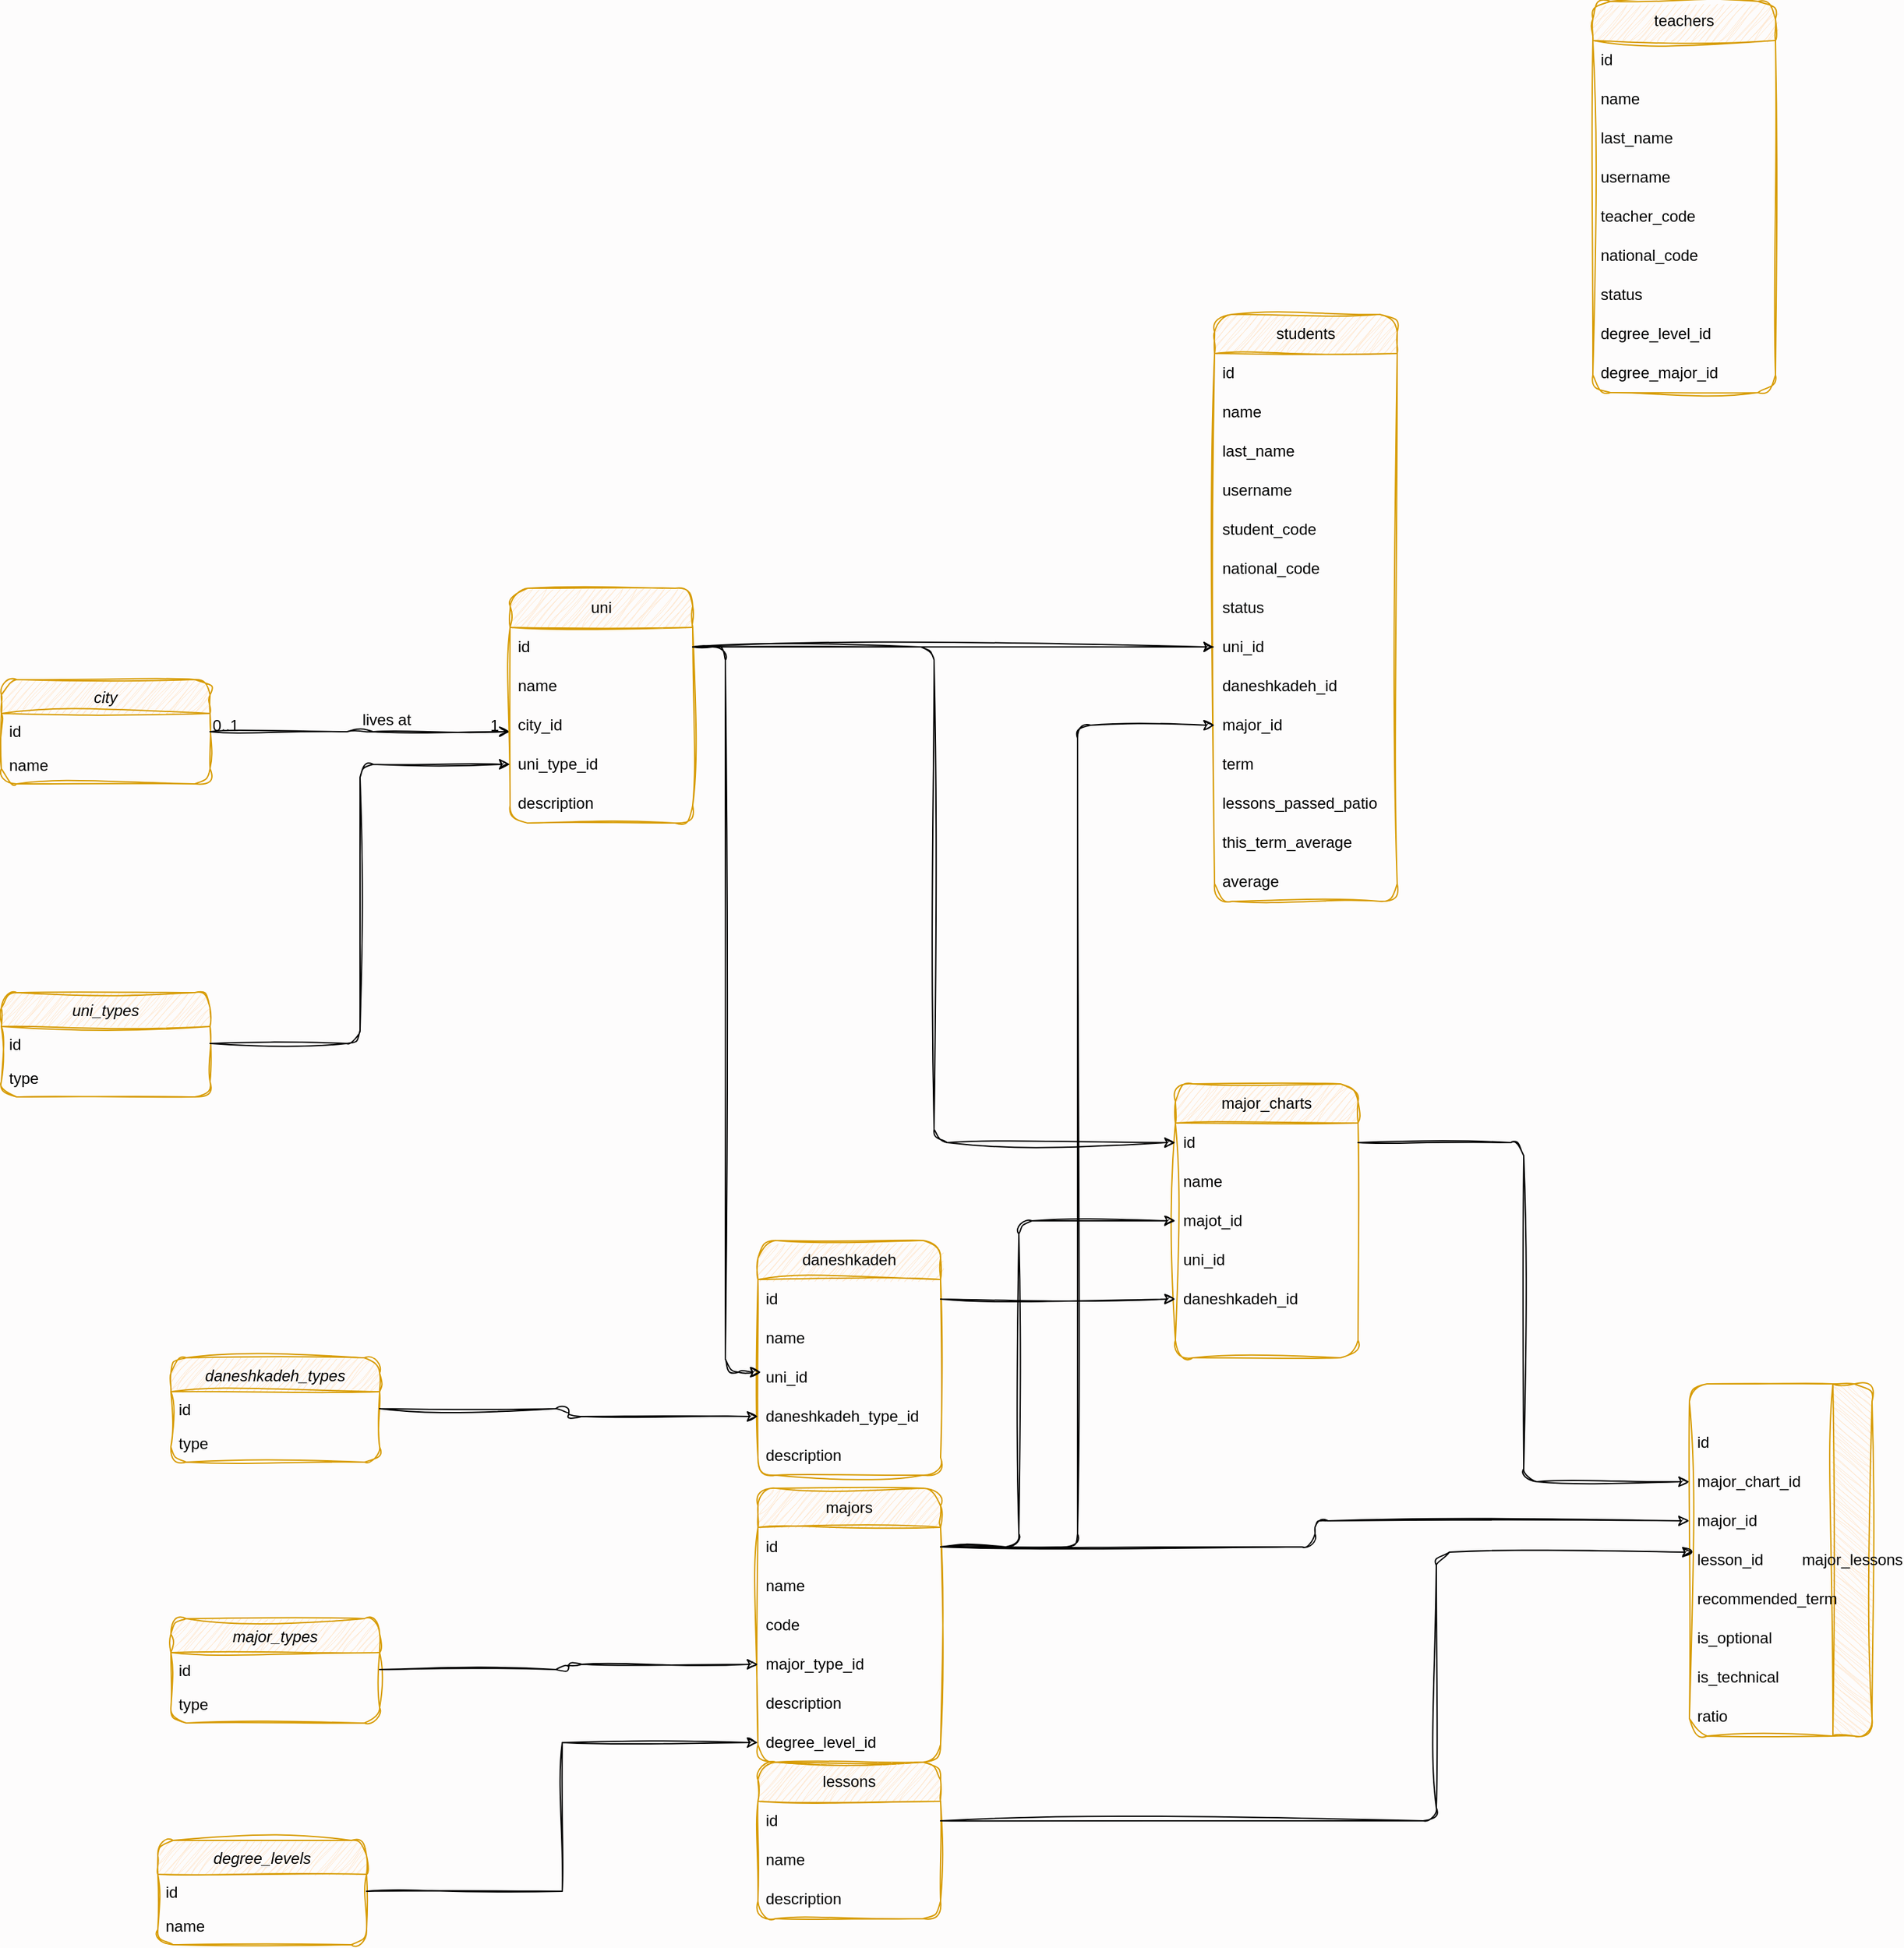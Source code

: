 <mxfile>
    <diagram id="Mut-YXdwHydvtYIlFB-s" name="Page-1">
        <mxGraphModel dx="401" dy="1394" grid="1" gridSize="10" guides="1" tooltips="1" connect="1" arrows="1" fold="1" page="1" pageScale="1" pageWidth="850" pageHeight="1100" background="light-dark(#fdfcfc, #121212)" math="0" shadow="0">
            <root>
                <mxCell id="0"/>
                <mxCell id="1" parent="0"/>
                <mxCell id="2" value="city" style="swimlane;fontStyle=2;align=center;verticalAlign=top;childLayout=stackLayout;horizontal=1;startSize=26;horizontalStack=0;resizeParent=1;resizeLast=0;collapsible=1;marginBottom=0;rounded=1;shadow=0;strokeWidth=1;labelBackgroundColor=none;sketch=1;curveFitting=1;jiggle=2;fillColor=#ffe6cc;strokeColor=#d79b00;" vertex="1" parent="1">
                    <mxGeometry x="220" y="110" width="160" height="80" as="geometry">
                        <mxRectangle x="230" y="140" width="160" height="26" as="alternateBounds"/>
                    </mxGeometry>
                </mxCell>
                <mxCell id="3" value="id" style="text;align=left;verticalAlign=top;spacingLeft=4;spacingRight=4;overflow=hidden;rotatable=0;points=[[0,0.5],[1,0.5]];portConstraint=eastwest;labelBackgroundColor=none;sketch=1;curveFitting=1;jiggle=2;rounded=1;" vertex="1" parent="2">
                    <mxGeometry y="26" width="160" height="26" as="geometry"/>
                </mxCell>
                <mxCell id="4" value="name&#xa;" style="text;align=left;verticalAlign=top;spacingLeft=4;spacingRight=4;overflow=hidden;rotatable=0;points=[[0,0.5],[1,0.5]];portConstraint=eastwest;rounded=1;shadow=0;html=0;labelBackgroundColor=none;sketch=1;curveFitting=1;jiggle=2;" vertex="1" parent="2">
                    <mxGeometry y="52" width="160" height="26" as="geometry"/>
                </mxCell>
                <mxCell id="5" value="" style="endArrow=open;shadow=0;strokeWidth=1;rounded=1;curved=0;endFill=1;edgeStyle=elbowEdgeStyle;elbow=vertical;labelBackgroundColor=none;fontColor=default;sketch=1;curveFitting=1;jiggle=2;" edge="1" parent="1" source="2" target="12">
                    <mxGeometry x="0.5" y="41" relative="1" as="geometry">
                        <mxPoint x="380" y="192" as="sourcePoint"/>
                        <mxPoint x="508" y="154.588" as="targetPoint"/>
                        <mxPoint x="-40" y="32" as="offset"/>
                    </mxGeometry>
                </mxCell>
                <mxCell id="6" value="0..1" style="resizable=0;align=left;verticalAlign=bottom;labelBackgroundColor=none;fontSize=12;sketch=1;curveFitting=1;jiggle=2;rounded=1;" connectable="0" vertex="1" parent="5">
                    <mxGeometry x="-1" relative="1" as="geometry">
                        <mxPoint y="4" as="offset"/>
                    </mxGeometry>
                </mxCell>
                <mxCell id="7" value="1" style="resizable=0;align=right;verticalAlign=bottom;labelBackgroundColor=none;fontSize=12;sketch=1;curveFitting=1;jiggle=2;rounded=1;" connectable="0" vertex="1" parent="5">
                    <mxGeometry x="1" relative="1" as="geometry">
                        <mxPoint x="-7" y="4" as="offset"/>
                    </mxGeometry>
                </mxCell>
                <mxCell id="8" value="lives at" style="text;html=1;resizable=0;points=[];;align=center;verticalAlign=middle;labelBackgroundColor=none;rounded=1;shadow=0;strokeWidth=1;fontSize=12;sketch=1;curveFitting=1;jiggle=2;" vertex="1" connectable="0" parent="5">
                    <mxGeometry x="0.5" y="49" relative="1" as="geometry">
                        <mxPoint x="-38" y="40" as="offset"/>
                    </mxGeometry>
                </mxCell>
                <mxCell id="9" value="daneshkadeh_types" style="swimlane;fontStyle=2;align=center;verticalAlign=top;childLayout=stackLayout;horizontal=1;startSize=26;horizontalStack=0;resizeParent=1;resizeLast=0;collapsible=1;marginBottom=0;rounded=1;shadow=0;strokeWidth=1;labelBackgroundColor=none;sketch=1;curveFitting=1;jiggle=2;fillColor=#ffe6cc;strokeColor=#d79b00;" vertex="1" parent="1">
                    <mxGeometry x="350" y="630" width="160" height="80" as="geometry">
                        <mxRectangle x="230" y="140" width="160" height="26" as="alternateBounds"/>
                    </mxGeometry>
                </mxCell>
                <mxCell id="10" value="id" style="text;align=left;verticalAlign=top;spacingLeft=4;spacingRight=4;overflow=hidden;rotatable=0;points=[[0,0.5],[1,0.5]];portConstraint=eastwest;labelBackgroundColor=none;sketch=1;curveFitting=1;jiggle=2;rounded=1;" vertex="1" parent="9">
                    <mxGeometry y="26" width="160" height="26" as="geometry"/>
                </mxCell>
                <mxCell id="11" value="type" style="text;align=left;verticalAlign=top;spacingLeft=4;spacingRight=4;overflow=hidden;rotatable=0;points=[[0,0.5],[1,0.5]];portConstraint=eastwest;rounded=1;shadow=0;html=0;labelBackgroundColor=none;sketch=1;curveFitting=1;jiggle=2;" vertex="1" parent="9">
                    <mxGeometry y="52" width="160" height="26" as="geometry"/>
                </mxCell>
                <mxCell id="12" value="uni" style="swimlane;fontStyle=0;childLayout=stackLayout;horizontal=1;startSize=30;horizontalStack=0;resizeParent=1;resizeParentMax=0;resizeLast=0;collapsible=1;marginBottom=0;whiteSpace=wrap;html=1;labelBackgroundColor=none;sketch=1;curveFitting=1;jiggle=2;rounded=1;fillColor=#ffe6cc;strokeColor=#d79b00;" vertex="1" parent="1">
                    <mxGeometry x="610" y="39.998" width="140" height="180" as="geometry"/>
                </mxCell>
                <mxCell id="13" value="id" style="text;strokeColor=none;fillColor=none;align=left;verticalAlign=middle;spacingLeft=4;spacingRight=4;overflow=hidden;points=[[0,0.5],[1,0.5]];portConstraint=eastwest;rotatable=0;whiteSpace=wrap;html=1;labelBackgroundColor=none;sketch=1;curveFitting=1;jiggle=2;rounded=1;" vertex="1" parent="12">
                    <mxGeometry y="30" width="140" height="30" as="geometry"/>
                </mxCell>
                <mxCell id="14" value="name" style="text;strokeColor=none;fillColor=none;align=left;verticalAlign=middle;spacingLeft=4;spacingRight=4;overflow=hidden;points=[[0,0.5],[1,0.5]];portConstraint=eastwest;rotatable=0;whiteSpace=wrap;html=1;labelBackgroundColor=none;sketch=1;curveFitting=1;jiggle=2;rounded=1;" vertex="1" parent="12">
                    <mxGeometry y="60" width="140" height="30" as="geometry"/>
                </mxCell>
                <mxCell id="15" value="city_id" style="text;strokeColor=none;fillColor=none;align=left;verticalAlign=middle;spacingLeft=4;spacingRight=4;overflow=hidden;points=[[0,0.5],[1,0.5]];portConstraint=eastwest;rotatable=0;whiteSpace=wrap;html=1;labelBackgroundColor=none;sketch=1;curveFitting=1;jiggle=2;rounded=1;" vertex="1" parent="12">
                    <mxGeometry y="90" width="140" height="30" as="geometry"/>
                </mxCell>
                <mxCell id="16" value="uni_type_id" style="text;strokeColor=none;fillColor=none;align=left;verticalAlign=middle;spacingLeft=4;spacingRight=4;overflow=hidden;points=[[0,0.5],[1,0.5]];portConstraint=eastwest;rotatable=0;whiteSpace=wrap;html=1;labelBackgroundColor=none;sketch=1;curveFitting=1;jiggle=2;rounded=1;" vertex="1" parent="12">
                    <mxGeometry y="120" width="140" height="30" as="geometry"/>
                </mxCell>
                <mxCell id="17" value="description" style="text;strokeColor=none;fillColor=none;align=left;verticalAlign=middle;spacingLeft=4;spacingRight=4;overflow=hidden;points=[[0,0.5],[1,0.5]];portConstraint=eastwest;rotatable=0;whiteSpace=wrap;html=1;labelBackgroundColor=none;sketch=1;curveFitting=1;jiggle=2;rounded=1;" vertex="1" parent="12">
                    <mxGeometry y="150" width="140" height="30" as="geometry"/>
                </mxCell>
                <mxCell id="18" value="daneshkadeh" style="swimlane;fontStyle=0;childLayout=stackLayout;horizontal=1;startSize=30;horizontalStack=0;resizeParent=1;resizeParentMax=0;resizeLast=0;collapsible=1;marginBottom=0;whiteSpace=wrap;html=1;labelBackgroundColor=none;sketch=1;curveFitting=1;jiggle=2;rounded=1;fillColor=#ffe6cc;strokeColor=#d79b00;" vertex="1" parent="1">
                    <mxGeometry x="800" y="539.998" width="140" height="180" as="geometry"/>
                </mxCell>
                <mxCell id="19" value="id" style="text;strokeColor=none;fillColor=none;align=left;verticalAlign=middle;spacingLeft=4;spacingRight=4;overflow=hidden;points=[[0,0.5],[1,0.5]];portConstraint=eastwest;rotatable=0;whiteSpace=wrap;html=1;labelBackgroundColor=none;sketch=1;curveFitting=1;jiggle=2;rounded=1;" vertex="1" parent="18">
                    <mxGeometry y="30" width="140" height="30" as="geometry"/>
                </mxCell>
                <mxCell id="20" value="name" style="text;strokeColor=none;fillColor=none;align=left;verticalAlign=middle;spacingLeft=4;spacingRight=4;overflow=hidden;points=[[0,0.5],[1,0.5]];portConstraint=eastwest;rotatable=0;whiteSpace=wrap;html=1;labelBackgroundColor=none;sketch=1;curveFitting=1;jiggle=2;rounded=1;" vertex="1" parent="18">
                    <mxGeometry y="60" width="140" height="30" as="geometry"/>
                </mxCell>
                <mxCell id="21" value="uni_id" style="text;strokeColor=none;fillColor=none;align=left;verticalAlign=middle;spacingLeft=4;spacingRight=4;overflow=hidden;points=[[0,0.5],[1,0.5]];portConstraint=eastwest;rotatable=0;whiteSpace=wrap;html=1;labelBackgroundColor=none;sketch=1;curveFitting=1;jiggle=2;rounded=1;" vertex="1" parent="18">
                    <mxGeometry y="90" width="140" height="30" as="geometry"/>
                </mxCell>
                <mxCell id="22" value="daneshkadeh_type_id" style="text;strokeColor=none;fillColor=none;align=left;verticalAlign=middle;spacingLeft=4;spacingRight=4;overflow=hidden;points=[[0,0.5],[1,0.5]];portConstraint=eastwest;rotatable=0;whiteSpace=wrap;html=1;labelBackgroundColor=none;sketch=1;curveFitting=1;jiggle=2;rounded=1;" vertex="1" parent="18">
                    <mxGeometry y="120" width="140" height="30" as="geometry"/>
                </mxCell>
                <mxCell id="23" value="description" style="text;strokeColor=none;fillColor=none;align=left;verticalAlign=middle;spacingLeft=4;spacingRight=4;overflow=hidden;points=[[0,0.5],[1,0.5]];portConstraint=eastwest;rotatable=0;whiteSpace=wrap;html=1;labelBackgroundColor=none;sketch=1;curveFitting=1;jiggle=2;rounded=1;" vertex="1" parent="18">
                    <mxGeometry y="150" width="140" height="30" as="geometry"/>
                </mxCell>
                <mxCell id="24" value="uni_types&#xa;" style="swimlane;fontStyle=2;align=center;verticalAlign=top;childLayout=stackLayout;horizontal=1;startSize=26;horizontalStack=0;resizeParent=1;resizeLast=0;collapsible=1;marginBottom=0;rounded=1;shadow=0;strokeWidth=1;labelBackgroundColor=none;sketch=1;curveFitting=1;jiggle=2;fillColor=#ffe6cc;strokeColor=#d79b00;" vertex="1" parent="1">
                    <mxGeometry x="220" y="350" width="160" height="80" as="geometry">
                        <mxRectangle x="230" y="140" width="160" height="26" as="alternateBounds"/>
                    </mxGeometry>
                </mxCell>
                <mxCell id="25" value="id" style="text;align=left;verticalAlign=top;spacingLeft=4;spacingRight=4;overflow=hidden;rotatable=0;points=[[0,0.5],[1,0.5]];portConstraint=eastwest;labelBackgroundColor=none;sketch=1;curveFitting=1;jiggle=2;rounded=1;" vertex="1" parent="24">
                    <mxGeometry y="26" width="160" height="26" as="geometry"/>
                </mxCell>
                <mxCell id="26" value="type" style="text;align=left;verticalAlign=top;spacingLeft=4;spacingRight=4;overflow=hidden;rotatable=0;points=[[0,0.5],[1,0.5]];portConstraint=eastwest;rounded=1;shadow=0;html=0;labelBackgroundColor=none;sketch=1;curveFitting=1;jiggle=2;" vertex="1" parent="24">
                    <mxGeometry y="52" width="160" height="26" as="geometry"/>
                </mxCell>
                <mxCell id="27" style="edgeStyle=orthogonalEdgeStyle;rounded=1;orthogonalLoop=1;jettySize=auto;html=1;entryX=0.017;entryY=0.367;entryDx=0;entryDy=0;entryPerimeter=0;labelBackgroundColor=none;fontColor=default;sketch=1;curveFitting=1;jiggle=2;" edge="1" parent="1" source="13" target="21">
                    <mxGeometry relative="1" as="geometry"/>
                </mxCell>
                <mxCell id="28" value="students" style="swimlane;fontStyle=0;childLayout=stackLayout;horizontal=1;startSize=30;horizontalStack=0;resizeParent=1;resizeParentMax=0;resizeLast=0;collapsible=1;marginBottom=0;whiteSpace=wrap;html=1;labelBackgroundColor=none;sketch=1;curveFitting=1;jiggle=2;rounded=1;fillColor=#ffe6cc;strokeColor=#d79b00;" vertex="1" parent="1">
                    <mxGeometry x="1150" y="-170.002" width="140" height="450" as="geometry"/>
                </mxCell>
                <mxCell id="29" value="id" style="text;strokeColor=none;fillColor=none;align=left;verticalAlign=middle;spacingLeft=4;spacingRight=4;overflow=hidden;points=[[0,0.5],[1,0.5]];portConstraint=eastwest;rotatable=0;whiteSpace=wrap;html=1;labelBackgroundColor=none;sketch=1;curveFitting=1;jiggle=2;rounded=1;" vertex="1" parent="28">
                    <mxGeometry y="30" width="140" height="30" as="geometry"/>
                </mxCell>
                <mxCell id="30" value="name" style="text;strokeColor=none;fillColor=none;align=left;verticalAlign=middle;spacingLeft=4;spacingRight=4;overflow=hidden;points=[[0,0.5],[1,0.5]];portConstraint=eastwest;rotatable=0;whiteSpace=wrap;html=1;labelBackgroundColor=none;sketch=1;curveFitting=1;jiggle=2;rounded=1;" vertex="1" parent="28">
                    <mxGeometry y="60" width="140" height="30" as="geometry"/>
                </mxCell>
                <mxCell id="31" value="last_name" style="text;strokeColor=none;fillColor=none;align=left;verticalAlign=middle;spacingLeft=4;spacingRight=4;overflow=hidden;points=[[0,0.5],[1,0.5]];portConstraint=eastwest;rotatable=0;whiteSpace=wrap;html=1;labelBackgroundColor=none;sketch=1;curveFitting=1;jiggle=2;rounded=1;" vertex="1" parent="28">
                    <mxGeometry y="90" width="140" height="30" as="geometry"/>
                </mxCell>
                <mxCell id="32" value="username" style="text;strokeColor=none;fillColor=none;align=left;verticalAlign=middle;spacingLeft=4;spacingRight=4;overflow=hidden;points=[[0,0.5],[1,0.5]];portConstraint=eastwest;rotatable=0;whiteSpace=wrap;html=1;labelBackgroundColor=none;sketch=1;curveFitting=1;jiggle=2;rounded=1;" vertex="1" parent="28">
                    <mxGeometry y="120" width="140" height="30" as="geometry"/>
                </mxCell>
                <mxCell id="33" value="student_code" style="text;strokeColor=none;fillColor=none;align=left;verticalAlign=middle;spacingLeft=4;spacingRight=4;overflow=hidden;points=[[0,0.5],[1,0.5]];portConstraint=eastwest;rotatable=0;whiteSpace=wrap;html=1;labelBackgroundColor=none;sketch=1;curveFitting=1;jiggle=2;rounded=1;" vertex="1" parent="28">
                    <mxGeometry y="150" width="140" height="30" as="geometry"/>
                </mxCell>
                <mxCell id="34" value="national_code" style="text;strokeColor=none;fillColor=none;align=left;verticalAlign=middle;spacingLeft=4;spacingRight=4;overflow=hidden;points=[[0,0.5],[1,0.5]];portConstraint=eastwest;rotatable=0;whiteSpace=wrap;html=1;labelBackgroundColor=none;sketch=1;curveFitting=1;jiggle=2;rounded=1;" vertex="1" parent="28">
                    <mxGeometry y="180" width="140" height="30" as="geometry"/>
                </mxCell>
                <mxCell id="35" value="status" style="text;strokeColor=none;fillColor=none;align=left;verticalAlign=middle;spacingLeft=4;spacingRight=4;overflow=hidden;points=[[0,0.5],[1,0.5]];portConstraint=eastwest;rotatable=0;whiteSpace=wrap;html=1;labelBackgroundColor=none;sketch=1;curveFitting=1;jiggle=2;rounded=1;" vertex="1" parent="28">
                    <mxGeometry y="210" width="140" height="30" as="geometry"/>
                </mxCell>
                <mxCell id="36" value="uni_id" style="text;strokeColor=none;fillColor=none;align=left;verticalAlign=middle;spacingLeft=4;spacingRight=4;overflow=hidden;points=[[0,0.5],[1,0.5]];portConstraint=eastwest;rotatable=0;whiteSpace=wrap;html=1;labelBackgroundColor=none;sketch=1;curveFitting=1;jiggle=2;rounded=1;" vertex="1" parent="28">
                    <mxGeometry y="240" width="140" height="30" as="geometry"/>
                </mxCell>
                <mxCell id="37" value="daneshkadeh_id" style="text;strokeColor=none;fillColor=none;align=left;verticalAlign=middle;spacingLeft=4;spacingRight=4;overflow=hidden;points=[[0,0.5],[1,0.5]];portConstraint=eastwest;rotatable=0;whiteSpace=wrap;html=1;labelBackgroundColor=none;sketch=1;curveFitting=1;jiggle=2;rounded=1;" vertex="1" parent="28">
                    <mxGeometry y="270" width="140" height="30" as="geometry"/>
                </mxCell>
                <mxCell id="38" value="major_id" style="text;strokeColor=none;fillColor=none;align=left;verticalAlign=middle;spacingLeft=4;spacingRight=4;overflow=hidden;points=[[0,0.5],[1,0.5]];portConstraint=eastwest;rotatable=0;whiteSpace=wrap;html=1;labelBackgroundColor=none;sketch=1;curveFitting=1;jiggle=2;rounded=1;" vertex="1" parent="28">
                    <mxGeometry y="300" width="140" height="30" as="geometry"/>
                </mxCell>
                <mxCell id="39" value="term" style="text;strokeColor=none;fillColor=none;align=left;verticalAlign=middle;spacingLeft=4;spacingRight=4;overflow=hidden;points=[[0,0.5],[1,0.5]];portConstraint=eastwest;rotatable=0;whiteSpace=wrap;html=1;labelBackgroundColor=none;sketch=1;curveFitting=1;jiggle=2;rounded=1;" vertex="1" parent="28">
                    <mxGeometry y="330" width="140" height="30" as="geometry"/>
                </mxCell>
                <mxCell id="40" value="lessons_passed_patio" style="text;strokeColor=none;fillColor=none;align=left;verticalAlign=middle;spacingLeft=4;spacingRight=4;overflow=hidden;points=[[0,0.5],[1,0.5]];portConstraint=eastwest;rotatable=0;whiteSpace=wrap;html=1;labelBackgroundColor=none;sketch=1;curveFitting=1;jiggle=2;rounded=1;" vertex="1" parent="28">
                    <mxGeometry y="360" width="140" height="30" as="geometry"/>
                </mxCell>
                <mxCell id="41" value="this_term_average" style="text;strokeColor=none;fillColor=none;align=left;verticalAlign=middle;spacingLeft=4;spacingRight=4;overflow=hidden;points=[[0,0.5],[1,0.5]];portConstraint=eastwest;rotatable=0;whiteSpace=wrap;html=1;labelBackgroundColor=none;sketch=1;curveFitting=1;jiggle=2;rounded=1;" vertex="1" parent="28">
                    <mxGeometry y="390" width="140" height="30" as="geometry"/>
                </mxCell>
                <mxCell id="42" value="average" style="text;strokeColor=none;fillColor=none;align=left;verticalAlign=middle;spacingLeft=4;spacingRight=4;overflow=hidden;points=[[0,0.5],[1,0.5]];portConstraint=eastwest;rotatable=0;whiteSpace=wrap;html=1;labelBackgroundColor=none;sketch=1;curveFitting=1;jiggle=2;rounded=1;" vertex="1" parent="28">
                    <mxGeometry y="420" width="140" height="30" as="geometry"/>
                </mxCell>
                <mxCell id="43" style="edgeStyle=orthogonalEdgeStyle;rounded=1;orthogonalLoop=1;jettySize=auto;html=1;entryX=0;entryY=0.5;entryDx=0;entryDy=0;labelBackgroundColor=none;fontColor=default;sketch=1;curveFitting=1;jiggle=2;" edge="1" parent="1" source="13" target="36">
                    <mxGeometry relative="1" as="geometry"/>
                </mxCell>
                <mxCell id="44" value="majors" style="swimlane;fontStyle=0;childLayout=stackLayout;horizontal=1;startSize=30;horizontalStack=0;resizeParent=1;resizeParentMax=0;resizeLast=0;collapsible=1;marginBottom=0;whiteSpace=wrap;html=1;labelBackgroundColor=none;sketch=1;curveFitting=1;jiggle=2;rounded=1;fillColor=#ffe6cc;strokeColor=#d79b00;" vertex="1" parent="1">
                    <mxGeometry x="800" y="729.998" width="140" height="210" as="geometry"/>
                </mxCell>
                <mxCell id="45" value="id" style="text;strokeColor=none;fillColor=none;align=left;verticalAlign=middle;spacingLeft=4;spacingRight=4;overflow=hidden;points=[[0,0.5],[1,0.5]];portConstraint=eastwest;rotatable=0;whiteSpace=wrap;html=1;labelBackgroundColor=none;sketch=1;curveFitting=1;jiggle=2;rounded=1;" vertex="1" parent="44">
                    <mxGeometry y="30" width="140" height="30" as="geometry"/>
                </mxCell>
                <mxCell id="46" value="name" style="text;strokeColor=none;fillColor=none;align=left;verticalAlign=middle;spacingLeft=4;spacingRight=4;overflow=hidden;points=[[0,0.5],[1,0.5]];portConstraint=eastwest;rotatable=0;whiteSpace=wrap;html=1;labelBackgroundColor=none;sketch=1;curveFitting=1;jiggle=2;rounded=1;" vertex="1" parent="44">
                    <mxGeometry y="60" width="140" height="30" as="geometry"/>
                </mxCell>
                <mxCell id="47" value="code" style="text;strokeColor=none;fillColor=none;align=left;verticalAlign=middle;spacingLeft=4;spacingRight=4;overflow=hidden;points=[[0,0.5],[1,0.5]];portConstraint=eastwest;rotatable=0;whiteSpace=wrap;html=1;labelBackgroundColor=none;sketch=1;curveFitting=1;jiggle=2;rounded=1;" vertex="1" parent="44">
                    <mxGeometry y="90" width="140" height="30" as="geometry"/>
                </mxCell>
                <mxCell id="48" value="major_type_id" style="text;strokeColor=none;fillColor=none;align=left;verticalAlign=middle;spacingLeft=4;spacingRight=4;overflow=hidden;points=[[0,0.5],[1,0.5]];portConstraint=eastwest;rotatable=0;whiteSpace=wrap;html=1;labelBackgroundColor=none;sketch=1;curveFitting=1;jiggle=2;rounded=1;" vertex="1" parent="44">
                    <mxGeometry y="120" width="140" height="30" as="geometry"/>
                </mxCell>
                <mxCell id="49" value="description" style="text;strokeColor=none;fillColor=none;align=left;verticalAlign=middle;spacingLeft=4;spacingRight=4;overflow=hidden;points=[[0,0.5],[1,0.5]];portConstraint=eastwest;rotatable=0;whiteSpace=wrap;html=1;labelBackgroundColor=none;sketch=1;curveFitting=1;jiggle=2;rounded=1;" vertex="1" parent="44">
                    <mxGeometry y="150" width="140" height="30" as="geometry"/>
                </mxCell>
                <mxCell id="50" value="degree_level_id" style="text;strokeColor=none;fillColor=none;align=left;verticalAlign=middle;spacingLeft=4;spacingRight=4;overflow=hidden;points=[[0,0.5],[1,0.5]];portConstraint=eastwest;rotatable=0;whiteSpace=wrap;html=1;labelBackgroundColor=none;sketch=1;curveFitting=1;jiggle=2;rounded=1;" vertex="1" parent="44">
                    <mxGeometry y="180" width="140" height="30" as="geometry"/>
                </mxCell>
                <mxCell id="51" style="edgeStyle=orthogonalEdgeStyle;rounded=1;orthogonalLoop=1;jettySize=auto;html=1;labelBackgroundColor=none;fontColor=default;sketch=1;curveFitting=1;jiggle=2;" edge="1" parent="1" source="10" target="22">
                    <mxGeometry relative="1" as="geometry"/>
                </mxCell>
                <mxCell id="52" value="major_charts" style="swimlane;fontStyle=0;childLayout=stackLayout;horizontal=1;startSize=30;horizontalStack=0;resizeParent=1;resizeParentMax=0;resizeLast=0;collapsible=1;marginBottom=0;whiteSpace=wrap;html=1;labelBackgroundColor=none;sketch=1;curveFitting=1;jiggle=2;rounded=1;fillColor=#ffe6cc;strokeColor=#d79b00;" vertex="1" parent="1">
                    <mxGeometry x="1120" y="419.998" width="140" height="210" as="geometry"/>
                </mxCell>
                <mxCell id="53" value="id" style="text;strokeColor=none;fillColor=none;align=left;verticalAlign=middle;spacingLeft=4;spacingRight=4;overflow=hidden;points=[[0,0.5],[1,0.5]];portConstraint=eastwest;rotatable=0;whiteSpace=wrap;html=1;labelBackgroundColor=none;sketch=1;curveFitting=1;jiggle=2;rounded=1;" vertex="1" parent="52">
                    <mxGeometry y="30" width="140" height="30" as="geometry"/>
                </mxCell>
                <mxCell id="54" value="name" style="text;strokeColor=none;fillColor=none;align=left;verticalAlign=middle;spacingLeft=4;spacingRight=4;overflow=hidden;points=[[0,0.5],[1,0.5]];portConstraint=eastwest;rotatable=0;whiteSpace=wrap;html=1;labelBackgroundColor=none;sketch=1;curveFitting=1;jiggle=2;rounded=1;" vertex="1" parent="52">
                    <mxGeometry y="60" width="140" height="30" as="geometry"/>
                </mxCell>
                <mxCell id="55" value="majot_id" style="text;strokeColor=none;fillColor=none;align=left;verticalAlign=middle;spacingLeft=4;spacingRight=4;overflow=hidden;points=[[0,0.5],[1,0.5]];portConstraint=eastwest;rotatable=0;whiteSpace=wrap;html=1;labelBackgroundColor=none;sketch=1;curveFitting=1;jiggle=2;rounded=1;" vertex="1" parent="52">
                    <mxGeometry y="90" width="140" height="30" as="geometry"/>
                </mxCell>
                <mxCell id="56" value="uni_id" style="text;strokeColor=none;fillColor=none;align=left;verticalAlign=middle;spacingLeft=4;spacingRight=4;overflow=hidden;points=[[0,0.5],[1,0.5]];portConstraint=eastwest;rotatable=0;whiteSpace=wrap;html=1;labelBackgroundColor=none;sketch=1;curveFitting=1;jiggle=2;rounded=1;" vertex="1" parent="52">
                    <mxGeometry y="120" width="140" height="30" as="geometry"/>
                </mxCell>
                <mxCell id="57" value="daneshkadeh_id" style="text;strokeColor=none;fillColor=none;align=left;verticalAlign=middle;spacingLeft=4;spacingRight=4;overflow=hidden;points=[[0,0.5],[1,0.5]];portConstraint=eastwest;rotatable=0;whiteSpace=wrap;html=1;labelBackgroundColor=none;sketch=1;curveFitting=1;jiggle=2;rounded=1;" vertex="1" parent="52">
                    <mxGeometry y="150" width="140" height="30" as="geometry"/>
                </mxCell>
                <mxCell id="58" style="text;strokeColor=none;fillColor=none;align=left;verticalAlign=middle;spacingLeft=4;spacingRight=4;overflow=hidden;points=[[0,0.5],[1,0.5]];portConstraint=eastwest;rotatable=0;whiteSpace=wrap;html=1;labelBackgroundColor=none;sketch=1;curveFitting=1;jiggle=2;rounded=1;" vertex="1" parent="52">
                    <mxGeometry y="180" width="140" height="30" as="geometry"/>
                </mxCell>
                <mxCell id="59" value="major_types" style="swimlane;fontStyle=2;align=center;verticalAlign=top;childLayout=stackLayout;horizontal=1;startSize=26;horizontalStack=0;resizeParent=1;resizeLast=0;collapsible=1;marginBottom=0;rounded=1;shadow=0;strokeWidth=1;labelBackgroundColor=none;sketch=1;curveFitting=1;jiggle=2;fillColor=#ffe6cc;strokeColor=#d79b00;" vertex="1" parent="1">
                    <mxGeometry x="350" y="830" width="160" height="80" as="geometry">
                        <mxRectangle x="230" y="140" width="160" height="26" as="alternateBounds"/>
                    </mxGeometry>
                </mxCell>
                <mxCell id="60" value="id" style="text;align=left;verticalAlign=top;spacingLeft=4;spacingRight=4;overflow=hidden;rotatable=0;points=[[0,0.5],[1,0.5]];portConstraint=eastwest;labelBackgroundColor=none;sketch=1;curveFitting=1;jiggle=2;rounded=1;" vertex="1" parent="59">
                    <mxGeometry y="26" width="160" height="26" as="geometry"/>
                </mxCell>
                <mxCell id="61" value="type" style="text;align=left;verticalAlign=top;spacingLeft=4;spacingRight=4;overflow=hidden;rotatable=0;points=[[0,0.5],[1,0.5]];portConstraint=eastwest;rounded=1;shadow=0;html=0;labelBackgroundColor=none;sketch=1;curveFitting=1;jiggle=2;" vertex="1" parent="59">
                    <mxGeometry y="52" width="160" height="26" as="geometry"/>
                </mxCell>
                <mxCell id="62" style="edgeStyle=orthogonalEdgeStyle;rounded=1;orthogonalLoop=1;jettySize=auto;html=1;entryX=0;entryY=0.5;entryDx=0;entryDy=0;labelBackgroundColor=none;fontColor=default;sketch=1;curveFitting=1;jiggle=2;" edge="1" parent="1" source="60" target="48">
                    <mxGeometry relative="1" as="geometry"/>
                </mxCell>
                <mxCell id="63" style="edgeStyle=orthogonalEdgeStyle;rounded=1;orthogonalLoop=1;jettySize=auto;html=1;labelBackgroundColor=none;fontColor=default;sketch=1;curveFitting=1;jiggle=2;" edge="1" parent="1" source="25" target="16">
                    <mxGeometry relative="1" as="geometry"/>
                </mxCell>
                <mxCell id="64" value="lessons" style="swimlane;fontStyle=0;childLayout=stackLayout;horizontal=1;startSize=30;horizontalStack=0;resizeParent=1;resizeParentMax=0;resizeLast=0;collapsible=1;marginBottom=0;whiteSpace=wrap;html=1;labelBackgroundColor=none;sketch=1;curveFitting=1;jiggle=2;rounded=1;fillColor=#ffe6cc;strokeColor=#d79b00;" vertex="1" parent="1">
                    <mxGeometry x="800" y="940" width="140" height="120" as="geometry"/>
                </mxCell>
                <mxCell id="65" value="id" style="text;strokeColor=none;fillColor=none;align=left;verticalAlign=middle;spacingLeft=4;spacingRight=4;overflow=hidden;points=[[0,0.5],[1,0.5]];portConstraint=eastwest;rotatable=0;whiteSpace=wrap;html=1;labelBackgroundColor=none;sketch=1;curveFitting=1;jiggle=2;rounded=1;" vertex="1" parent="64">
                    <mxGeometry y="30" width="140" height="30" as="geometry"/>
                </mxCell>
                <mxCell id="66" value="name" style="text;strokeColor=none;fillColor=none;align=left;verticalAlign=middle;spacingLeft=4;spacingRight=4;overflow=hidden;points=[[0,0.5],[1,0.5]];portConstraint=eastwest;rotatable=0;whiteSpace=wrap;html=1;labelBackgroundColor=none;sketch=1;curveFitting=1;jiggle=2;rounded=1;" vertex="1" parent="64">
                    <mxGeometry y="60" width="140" height="30" as="geometry"/>
                </mxCell>
                <mxCell id="67" value="description" style="text;strokeColor=none;fillColor=none;align=left;verticalAlign=middle;spacingLeft=4;spacingRight=4;overflow=hidden;points=[[0,0.5],[1,0.5]];portConstraint=eastwest;rotatable=0;whiteSpace=wrap;html=1;labelBackgroundColor=none;sketch=1;curveFitting=1;jiggle=2;rounded=1;" vertex="1" parent="64">
                    <mxGeometry y="90" width="140" height="30" as="geometry"/>
                </mxCell>
                <mxCell id="68" value="major_lessons" style="swimlane;fontStyle=0;childLayout=stackLayout;horizontal=1;startSize=30;horizontalStack=0;resizeParent=1;resizeParentMax=0;resizeLast=0;collapsible=1;marginBottom=0;whiteSpace=wrap;html=1;labelBackgroundColor=none;sketch=1;curveFitting=1;jiggle=2;rounded=1;fillColor=#ffe6cc;strokeColor=#d79b00;direction=south;" vertex="1" parent="1">
                    <mxGeometry x="1514" y="649.998" width="140" height="270" as="geometry"/>
                </mxCell>
                <mxCell id="69" value="id" style="text;strokeColor=none;fillColor=none;align=left;verticalAlign=middle;spacingLeft=4;spacingRight=4;overflow=hidden;points=[[0,0.5],[1,0.5]];portConstraint=eastwest;rotatable=0;whiteSpace=wrap;html=1;labelBackgroundColor=none;sketch=1;curveFitting=1;jiggle=2;rounded=1;" vertex="1" parent="68">
                    <mxGeometry y="30" width="140" height="30" as="geometry"/>
                </mxCell>
                <mxCell id="70" value="major_chart_id" style="text;strokeColor=none;fillColor=none;align=left;verticalAlign=middle;spacingLeft=4;spacingRight=4;overflow=hidden;points=[[0,0.5],[1,0.5]];portConstraint=eastwest;rotatable=0;whiteSpace=wrap;html=1;labelBackgroundColor=none;sketch=1;curveFitting=1;jiggle=2;rounded=1;" vertex="1" parent="68">
                    <mxGeometry y="60" width="140" height="30" as="geometry"/>
                </mxCell>
                <mxCell id="71" value="major_id" style="text;strokeColor=none;fillColor=none;align=left;verticalAlign=middle;spacingLeft=4;spacingRight=4;overflow=hidden;points=[[0,0.5],[1,0.5]];portConstraint=eastwest;rotatable=0;whiteSpace=wrap;html=1;labelBackgroundColor=none;sketch=1;curveFitting=1;jiggle=2;rounded=1;" vertex="1" parent="68">
                    <mxGeometry y="90" width="140" height="30" as="geometry"/>
                </mxCell>
                <mxCell id="72" value="lesson_id" style="text;strokeColor=none;fillColor=none;align=left;verticalAlign=middle;spacingLeft=4;spacingRight=4;overflow=hidden;points=[[0,0.5],[1,0.5]];portConstraint=eastwest;rotatable=0;whiteSpace=wrap;html=1;labelBackgroundColor=none;sketch=1;curveFitting=1;jiggle=2;rounded=1;" vertex="1" parent="68">
                    <mxGeometry y="120" width="140" height="30" as="geometry"/>
                </mxCell>
                <mxCell id="73" value="recommended_term" style="text;strokeColor=none;fillColor=none;align=left;verticalAlign=middle;spacingLeft=4;spacingRight=4;overflow=hidden;points=[[0,0.5],[1,0.5]];portConstraint=eastwest;rotatable=0;whiteSpace=wrap;html=1;labelBackgroundColor=none;sketch=1;curveFitting=1;jiggle=2;rounded=1;" vertex="1" parent="68">
                    <mxGeometry y="150" width="140" height="30" as="geometry"/>
                </mxCell>
                <mxCell id="74" value="is_optional" style="text;strokeColor=none;fillColor=none;align=left;verticalAlign=middle;spacingLeft=4;spacingRight=4;overflow=hidden;points=[[0,0.5],[1,0.5]];portConstraint=eastwest;rotatable=0;whiteSpace=wrap;html=1;labelBackgroundColor=none;sketch=1;curveFitting=1;jiggle=2;rounded=1;" vertex="1" parent="68">
                    <mxGeometry y="180" width="140" height="30" as="geometry"/>
                </mxCell>
                <mxCell id="75" value="is_technical" style="text;strokeColor=none;fillColor=none;align=left;verticalAlign=middle;spacingLeft=4;spacingRight=4;overflow=hidden;points=[[0,0.5],[1,0.5]];portConstraint=eastwest;rotatable=0;whiteSpace=wrap;html=1;labelBackgroundColor=none;sketch=1;curveFitting=1;jiggle=2;rounded=1;" vertex="1" parent="68">
                    <mxGeometry y="210" width="140" height="30" as="geometry"/>
                </mxCell>
                <mxCell id="76" value="ratio" style="text;strokeColor=none;fillColor=none;align=left;verticalAlign=middle;spacingLeft=4;spacingRight=4;overflow=hidden;points=[[0,0.5],[1,0.5]];portConstraint=eastwest;rotatable=0;whiteSpace=wrap;html=1;labelBackgroundColor=none;sketch=1;curveFitting=1;jiggle=2;rounded=1;" vertex="1" parent="68">
                    <mxGeometry y="240" width="140" height="30" as="geometry"/>
                </mxCell>
                <mxCell id="77" style="edgeStyle=orthogonalEdgeStyle;rounded=1;orthogonalLoop=1;jettySize=auto;html=1;entryX=0;entryY=0.5;entryDx=0;entryDy=0;labelBackgroundColor=none;fontColor=default;sketch=1;curveFitting=1;jiggle=2;" edge="1" parent="1" source="45" target="38">
                    <mxGeometry relative="1" as="geometry"/>
                </mxCell>
                <mxCell id="78" style="edgeStyle=orthogonalEdgeStyle;rounded=1;orthogonalLoop=1;jettySize=auto;html=1;entryX=0;entryY=0.5;entryDx=0;entryDy=0;labelBackgroundColor=none;fontColor=default;sketch=1;curveFitting=1;jiggle=2;" edge="1" parent="1" source="53" target="70">
                    <mxGeometry relative="1" as="geometry"/>
                </mxCell>
                <mxCell id="79" style="edgeStyle=orthogonalEdgeStyle;rounded=1;orthogonalLoop=1;jettySize=auto;html=1;entryX=0;entryY=0.5;entryDx=0;entryDy=0;labelBackgroundColor=none;fontColor=default;sketch=1;curveFitting=1;jiggle=2;" edge="1" parent="1" source="45" target="71">
                    <mxGeometry relative="1" as="geometry"/>
                </mxCell>
                <mxCell id="80" style="edgeStyle=orthogonalEdgeStyle;rounded=1;orthogonalLoop=1;jettySize=auto;html=1;entryX=0.021;entryY=0.3;entryDx=0;entryDy=0;entryPerimeter=0;labelBackgroundColor=none;fontColor=default;sketch=1;curveFitting=1;jiggle=2;" edge="1" parent="1" source="65" target="72">
                    <mxGeometry relative="1" as="geometry">
                        <Array as="points">
                            <mxPoint x="1320" y="985"/>
                            <mxPoint x="1320" y="779"/>
                        </Array>
                    </mxGeometry>
                </mxCell>
                <mxCell id="81" style="edgeStyle=orthogonalEdgeStyle;rounded=1;orthogonalLoop=1;jettySize=auto;html=1;labelBackgroundColor=none;fontColor=default;sketch=1;curveFitting=1;jiggle=2;" edge="1" parent="1" source="19" target="57">
                    <mxGeometry relative="1" as="geometry"/>
                </mxCell>
                <mxCell id="82" style="edgeStyle=orthogonalEdgeStyle;rounded=1;orthogonalLoop=1;jettySize=auto;html=1;labelBackgroundColor=none;fontColor=default;sketch=1;curveFitting=1;jiggle=2;" edge="1" parent="1" source="13" target="53">
                    <mxGeometry relative="1" as="geometry"/>
                </mxCell>
                <mxCell id="83" style="edgeStyle=orthogonalEdgeStyle;rounded=1;orthogonalLoop=1;jettySize=auto;html=1;labelBackgroundColor=none;fontColor=default;sketch=1;curveFitting=1;jiggle=2;" edge="1" parent="1" source="45" target="55">
                    <mxGeometry relative="1" as="geometry">
                        <Array as="points">
                            <mxPoint x="1000" y="775"/>
                            <mxPoint x="1000" y="525"/>
                        </Array>
                    </mxGeometry>
                </mxCell>
                <mxCell id="84" value="teachers" style="swimlane;fontStyle=0;childLayout=stackLayout;horizontal=1;startSize=30;horizontalStack=0;resizeParent=1;resizeParentMax=0;resizeLast=0;collapsible=1;marginBottom=0;whiteSpace=wrap;html=1;labelBackgroundColor=none;sketch=1;curveFitting=1;jiggle=2;rounded=1;fillColor=#ffe6cc;strokeColor=#d79b00;" vertex="1" parent="1">
                    <mxGeometry x="1440" y="-410.002" width="140" height="300" as="geometry"/>
                </mxCell>
                <mxCell id="85" value="id" style="text;strokeColor=none;fillColor=none;align=left;verticalAlign=middle;spacingLeft=4;spacingRight=4;overflow=hidden;points=[[0,0.5],[1,0.5]];portConstraint=eastwest;rotatable=0;whiteSpace=wrap;html=1;labelBackgroundColor=none;sketch=1;curveFitting=1;jiggle=2;rounded=1;" vertex="1" parent="84">
                    <mxGeometry y="30" width="140" height="30" as="geometry"/>
                </mxCell>
                <mxCell id="86" value="name" style="text;strokeColor=none;fillColor=none;align=left;verticalAlign=middle;spacingLeft=4;spacingRight=4;overflow=hidden;points=[[0,0.5],[1,0.5]];portConstraint=eastwest;rotatable=0;whiteSpace=wrap;html=1;labelBackgroundColor=none;sketch=1;curveFitting=1;jiggle=2;rounded=1;" vertex="1" parent="84">
                    <mxGeometry y="60" width="140" height="30" as="geometry"/>
                </mxCell>
                <mxCell id="87" value="last_name" style="text;strokeColor=none;fillColor=none;align=left;verticalAlign=middle;spacingLeft=4;spacingRight=4;overflow=hidden;points=[[0,0.5],[1,0.5]];portConstraint=eastwest;rotatable=0;whiteSpace=wrap;html=1;labelBackgroundColor=none;sketch=1;curveFitting=1;jiggle=2;rounded=1;" vertex="1" parent="84">
                    <mxGeometry y="90" width="140" height="30" as="geometry"/>
                </mxCell>
                <mxCell id="88" value="username" style="text;strokeColor=none;fillColor=none;align=left;verticalAlign=middle;spacingLeft=4;spacingRight=4;overflow=hidden;points=[[0,0.5],[1,0.5]];portConstraint=eastwest;rotatable=0;whiteSpace=wrap;html=1;labelBackgroundColor=none;sketch=1;curveFitting=1;jiggle=2;rounded=1;" vertex="1" parent="84">
                    <mxGeometry y="120" width="140" height="30" as="geometry"/>
                </mxCell>
                <mxCell id="89" value="teacher_code" style="text;strokeColor=none;fillColor=none;align=left;verticalAlign=middle;spacingLeft=4;spacingRight=4;overflow=hidden;points=[[0,0.5],[1,0.5]];portConstraint=eastwest;rotatable=0;whiteSpace=wrap;html=1;labelBackgroundColor=none;sketch=1;curveFitting=1;jiggle=2;rounded=1;" vertex="1" parent="84">
                    <mxGeometry y="150" width="140" height="30" as="geometry"/>
                </mxCell>
                <mxCell id="90" value="national_code" style="text;strokeColor=none;fillColor=none;align=left;verticalAlign=middle;spacingLeft=4;spacingRight=4;overflow=hidden;points=[[0,0.5],[1,0.5]];portConstraint=eastwest;rotatable=0;whiteSpace=wrap;html=1;labelBackgroundColor=none;sketch=1;curveFitting=1;jiggle=2;rounded=1;" vertex="1" parent="84">
                    <mxGeometry y="180" width="140" height="30" as="geometry"/>
                </mxCell>
                <mxCell id="91" value="status" style="text;strokeColor=none;fillColor=none;align=left;verticalAlign=middle;spacingLeft=4;spacingRight=4;overflow=hidden;points=[[0,0.5],[1,0.5]];portConstraint=eastwest;rotatable=0;whiteSpace=wrap;html=1;labelBackgroundColor=none;sketch=1;curveFitting=1;jiggle=2;rounded=1;" vertex="1" parent="84">
                    <mxGeometry y="210" width="140" height="30" as="geometry"/>
                </mxCell>
                <mxCell id="92" value="degree_level_id" style="text;strokeColor=none;fillColor=none;align=left;verticalAlign=middle;spacingLeft=4;spacingRight=4;overflow=hidden;points=[[0,0.5],[1,0.5]];portConstraint=eastwest;rotatable=0;whiteSpace=wrap;html=1;labelBackgroundColor=none;sketch=1;curveFitting=1;jiggle=2;rounded=1;" vertex="1" parent="84">
                    <mxGeometry y="240" width="140" height="30" as="geometry"/>
                </mxCell>
                <mxCell id="93" value="degree_major_id" style="text;align=left;verticalAlign=middle;spacingLeft=4;spacingRight=4;overflow=hidden;points=[[0,0.5],[1,0.5]];portConstraint=eastwest;rotatable=0;whiteSpace=wrap;html=1;labelBackgroundColor=none;sketch=1;curveFitting=1;jiggle=2;rounded=1;" vertex="1" parent="84">
                    <mxGeometry y="270" width="140" height="30" as="geometry"/>
                </mxCell>
                <mxCell id="94" value="degree_levels" style="swimlane;fontStyle=2;align=center;verticalAlign=top;childLayout=stackLayout;horizontal=1;startSize=26;horizontalStack=0;resizeParent=1;resizeLast=0;collapsible=1;marginBottom=0;rounded=1;shadow=0;strokeWidth=1;labelBackgroundColor=none;sketch=1;curveFitting=1;jiggle=2;fillColor=#ffe6cc;strokeColor=#d79b00;" vertex="1" parent="1">
                    <mxGeometry x="340" y="1000" width="160" height="80" as="geometry">
                        <mxRectangle x="230" y="140" width="160" height="26" as="alternateBounds"/>
                    </mxGeometry>
                </mxCell>
                <mxCell id="95" value="id" style="text;align=left;verticalAlign=top;spacingLeft=4;spacingRight=4;overflow=hidden;rotatable=0;points=[[0,0.5],[1,0.5]];portConstraint=eastwest;labelBackgroundColor=none;sketch=1;curveFitting=1;jiggle=2;rounded=1;" vertex="1" parent="94">
                    <mxGeometry y="26" width="160" height="26" as="geometry"/>
                </mxCell>
                <mxCell id="96" value="name" style="text;align=left;verticalAlign=top;spacingLeft=4;spacingRight=4;overflow=hidden;rotatable=0;points=[[0,0.5],[1,0.5]];portConstraint=eastwest;rounded=1;shadow=0;html=0;labelBackgroundColor=none;sketch=1;curveFitting=1;jiggle=2;" vertex="1" parent="94">
                    <mxGeometry y="52" width="160" height="26" as="geometry"/>
                </mxCell>
                <mxCell id="97" style="edgeStyle=orthogonalEdgeStyle;rounded=0;sketch=1;hachureGap=4;jiggle=2;curveFitting=1;orthogonalLoop=1;jettySize=auto;html=1;fontFamily=Architects Daughter;fontSource=https%3A%2F%2Ffonts.googleapis.com%2Fcss%3Ffamily%3DArchitects%2BDaughter;" edge="1" parent="1" source="95" target="50">
                    <mxGeometry relative="1" as="geometry"/>
                </mxCell>
            </root>
        </mxGraphModel>
    </diagram>
</mxfile>